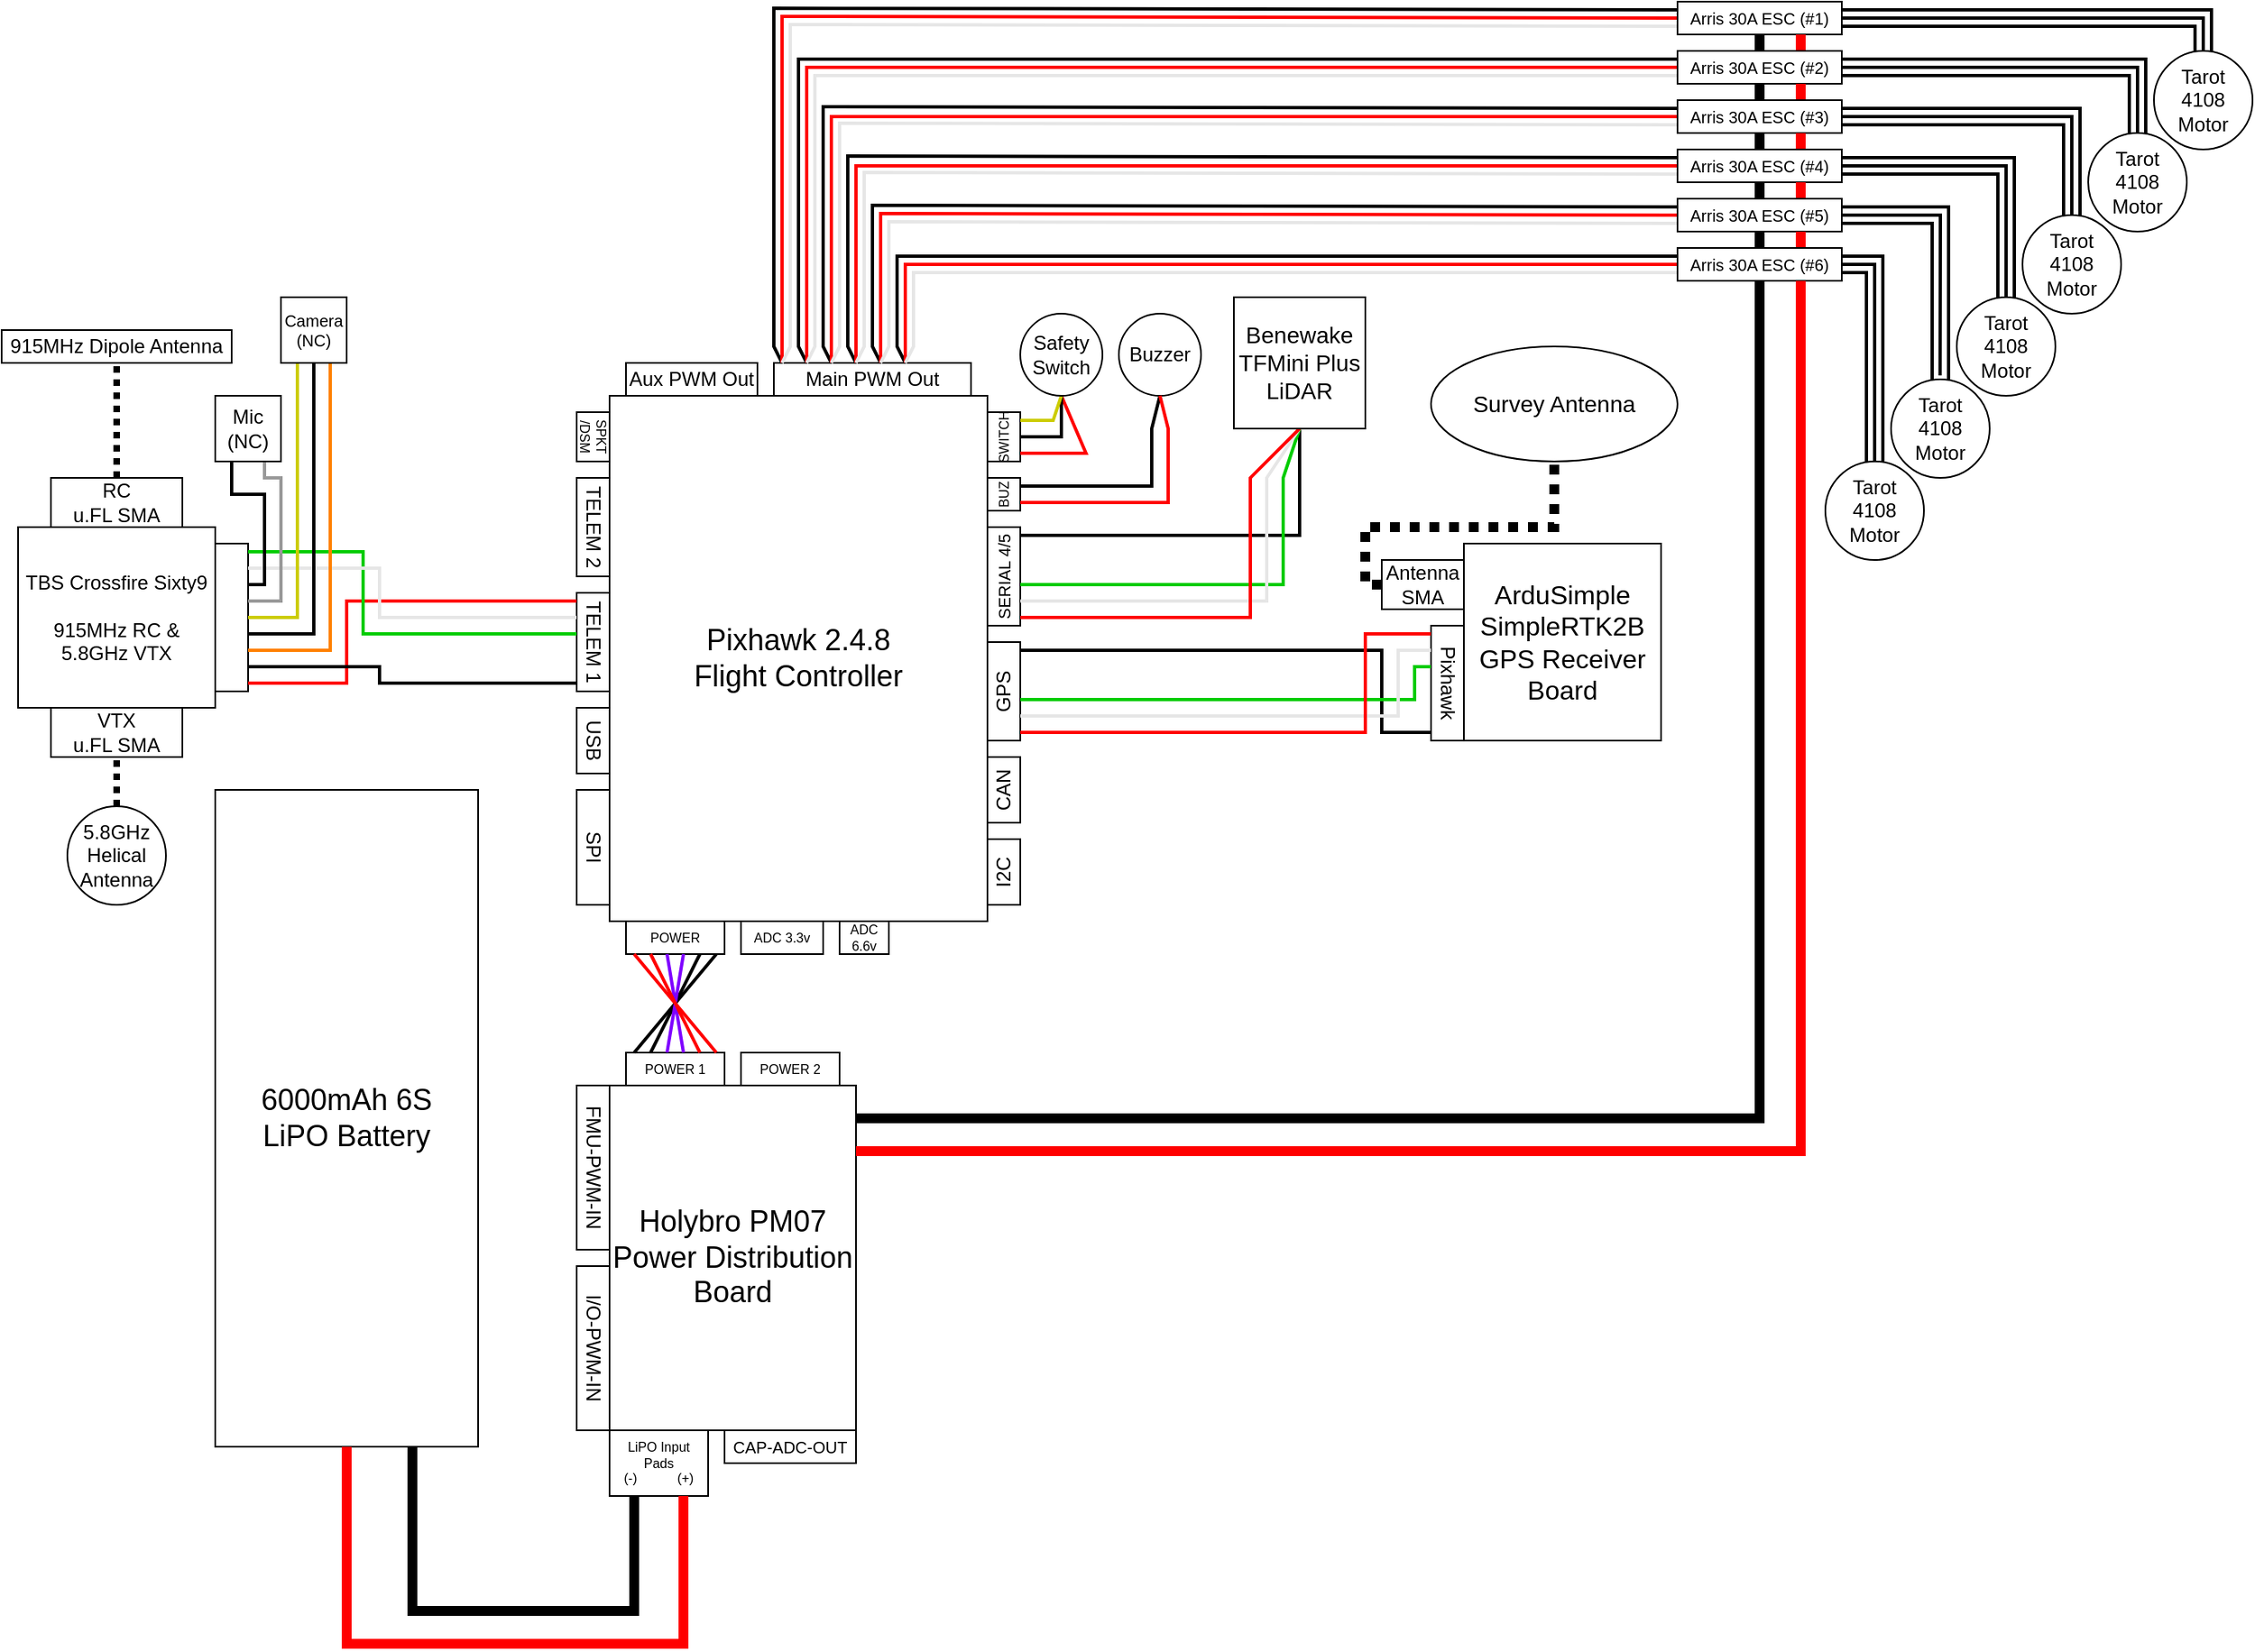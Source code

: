 <mxfile version="20.5.1" type="device"><diagram id="BNTBGZCorK8FlegjUlog" name="Page-1"><mxGraphModel dx="1422" dy="698" grid="1" gridSize="10" guides="1" tooltips="1" connect="1" arrows="1" fold="1" page="1" pageScale="1" pageWidth="850" pageHeight="1100" math="0" shadow="0"><root><mxCell id="0"/><mxCell id="1" parent="0"/><mxCell id="I65N8jUMVUvIcto2oy_x-4" value="&lt;div style=&quot;font-size: 18px;&quot;&gt;Pixhawk 2.4.8&lt;/div&gt;Flight Controller" style="rounded=0;whiteSpace=wrap;html=1;fontSize=18;" vertex="1" parent="1"><mxGeometry x="400" y="280" width="230" height="320" as="geometry"/></mxCell><mxCell id="I65N8jUMVUvIcto2oy_x-5" value="SERIAL 4/5" style="rounded=0;whiteSpace=wrap;html=1;rotation=-90;fontSize=10;" vertex="1" parent="1"><mxGeometry x="610" y="380" width="60" height="20" as="geometry"/></mxCell><mxCell id="I65N8jUMVUvIcto2oy_x-6" value="GPS" style="rounded=0;whiteSpace=wrap;html=1;rotation=-90;" vertex="1" parent="1"><mxGeometry x="610" y="450" width="60" height="20" as="geometry"/></mxCell><mxCell id="I65N8jUMVUvIcto2oy_x-7" value="CAN" style="rounded=0;whiteSpace=wrap;html=1;rotation=-90;" vertex="1" parent="1"><mxGeometry x="620" y="510" width="40" height="20" as="geometry"/></mxCell><mxCell id="I65N8jUMVUvIcto2oy_x-8" value="&lt;div&gt;TELEM 2&lt;br&gt;&lt;/div&gt;" style="rounded=0;whiteSpace=wrap;html=1;rotation=90;" vertex="1" parent="1"><mxGeometry x="360" y="350" width="60" height="20" as="geometry"/></mxCell><mxCell id="I65N8jUMVUvIcto2oy_x-9" value="&lt;div&gt;TELEM 1&lt;br&gt;&lt;/div&gt;" style="rounded=0;whiteSpace=wrap;html=1;rotation=90;" vertex="1" parent="1"><mxGeometry x="360" y="420" width="60" height="20" as="geometry"/></mxCell><mxCell id="I65N8jUMVUvIcto2oy_x-10" value="I2C" style="rounded=0;whiteSpace=wrap;html=1;rotation=-90;" vertex="1" parent="1"><mxGeometry x="620" y="560" width="40" height="20" as="geometry"/></mxCell><mxCell id="I65N8jUMVUvIcto2oy_x-11" value="&lt;div style=&quot;font-size: 8px;&quot;&gt;ADC 6.6v&lt;/div&gt;" style="rounded=0;whiteSpace=wrap;html=1;rotation=0;fontSize=8;" vertex="1" parent="1"><mxGeometry x="540" y="600" width="30" height="20" as="geometry"/></mxCell><mxCell id="I65N8jUMVUvIcto2oy_x-13" value="USB" style="rounded=0;whiteSpace=wrap;html=1;rotation=90;" vertex="1" parent="1"><mxGeometry x="370" y="480" width="40" height="20" as="geometry"/></mxCell><mxCell id="I65N8jUMVUvIcto2oy_x-14" value="&lt;div style=&quot;font-size: 8px;&quot;&gt;SPKT&lt;/div&gt;&lt;div style=&quot;font-size: 8px;&quot;&gt;/DSM&lt;/div&gt;" style="rounded=0;whiteSpace=wrap;html=1;rotation=90;fontSize=8;" vertex="1" parent="1"><mxGeometry x="375" y="295" width="30" height="20" as="geometry"/></mxCell><mxCell id="I65N8jUMVUvIcto2oy_x-15" value="BUZ" style="rounded=0;whiteSpace=wrap;html=1;rotation=-90;fontSize=8;" vertex="1" parent="1"><mxGeometry x="630" y="330" width="20" height="20" as="geometry"/></mxCell><mxCell id="I65N8jUMVUvIcto2oy_x-17" value="SWITCH" style="rounded=0;whiteSpace=wrap;html=1;rotation=-90;fontSize=8;" vertex="1" parent="1"><mxGeometry x="625" y="295" width="30" height="20" as="geometry"/></mxCell><mxCell id="I65N8jUMVUvIcto2oy_x-19" value="SPI" style="rounded=0;whiteSpace=wrap;html=1;rotation=90;" vertex="1" parent="1"><mxGeometry x="355" y="545" width="70" height="20" as="geometry"/></mxCell><mxCell id="I65N8jUMVUvIcto2oy_x-21" value="&lt;div style=&quot;font-size: 8px;&quot;&gt;ADC 3.3v&lt;/div&gt;" style="rounded=0;whiteSpace=wrap;html=1;rotation=0;fontSize=8;" vertex="1" parent="1"><mxGeometry x="480" y="600" width="50" height="20" as="geometry"/></mxCell><mxCell id="I65N8jUMVUvIcto2oy_x-22" value="POWER" style="rounded=0;whiteSpace=wrap;html=1;rotation=0;fontSize=8;" vertex="1" parent="1"><mxGeometry x="410" y="600" width="60" height="20" as="geometry"/></mxCell><mxCell id="I65N8jUMVUvIcto2oy_x-23" value="Holybro PM07&lt;br style=&quot;font-size: 18px;&quot;&gt;Power Distribution Board" style="rounded=0;whiteSpace=wrap;html=1;fontSize=18;" vertex="1" parent="1"><mxGeometry x="400" y="700" width="150" height="210" as="geometry"/></mxCell><mxCell id="I65N8jUMVUvIcto2oy_x-24" value="POWER 1" style="rounded=0;whiteSpace=wrap;html=1;rotation=0;fontSize=8;" vertex="1" parent="1"><mxGeometry x="410" y="680" width="60" height="20" as="geometry"/></mxCell><mxCell id="I65N8jUMVUvIcto2oy_x-25" value="POWER 2" style="rounded=0;whiteSpace=wrap;html=1;rotation=0;fontSize=8;" vertex="1" parent="1"><mxGeometry x="480" y="680" width="60" height="20" as="geometry"/></mxCell><mxCell id="I65N8jUMVUvIcto2oy_x-27" value="&lt;div&gt;LiPO Input&lt;br&gt;&lt;/div&gt;&lt;div&gt;Pads&lt;/div&gt;&lt;div&gt;(-)&amp;nbsp;&amp;nbsp; &amp;nbsp; &amp;nbsp; &amp;nbsp; &amp;nbsp; (+)&lt;br&gt;&lt;/div&gt;" style="rounded=0;whiteSpace=wrap;html=1;fontSize=8;" vertex="1" parent="1"><mxGeometry x="400" y="910" width="60" height="40" as="geometry"/></mxCell><mxCell id="I65N8jUMVUvIcto2oy_x-29" value="FMU-PWM-IN" style="rounded=0;whiteSpace=wrap;html=1;rotation=90;" vertex="1" parent="1"><mxGeometry x="340" y="740" width="100" height="20" as="geometry"/></mxCell><mxCell id="I65N8jUMVUvIcto2oy_x-30" value="I/O-PWM-IN" style="rounded=0;whiteSpace=wrap;html=1;rotation=90;" vertex="1" parent="1"><mxGeometry x="340" y="850" width="100" height="20" as="geometry"/></mxCell><mxCell id="I65N8jUMVUvIcto2oy_x-31" value="CAP-ADC-OUT" style="rounded=0;whiteSpace=wrap;html=1;rotation=0;fontSize=10;" vertex="1" parent="1"><mxGeometry x="470" y="910" width="80" height="20" as="geometry"/></mxCell><mxCell id="I65N8jUMVUvIcto2oy_x-49" value="" style="endArrow=none;html=1;rounded=0;fontSize=8;strokeWidth=2;" edge="1" parent="1"><mxGeometry width="50" height="50" relative="1" as="geometry"><mxPoint x="415" y="680" as="sourcePoint"/><mxPoint x="465" y="620" as="targetPoint"/></mxGeometry></mxCell><mxCell id="I65N8jUMVUvIcto2oy_x-50" value="" style="endArrow=none;html=1;rounded=0;fontSize=8;strokeWidth=2;" edge="1" parent="1"><mxGeometry width="50" height="50" relative="1" as="geometry"><mxPoint x="425" y="680" as="sourcePoint"/><mxPoint x="455" y="620" as="targetPoint"/></mxGeometry></mxCell><mxCell id="I65N8jUMVUvIcto2oy_x-51" value="" style="endArrow=none;html=1;rounded=0;fontSize=8;strokeColor=#7F00FF;strokeWidth=2;" edge="1" parent="1"><mxGeometry width="50" height="50" relative="1" as="geometry"><mxPoint x="435" y="680" as="sourcePoint"/><mxPoint x="445" y="620" as="targetPoint"/></mxGeometry></mxCell><mxCell id="I65N8jUMVUvIcto2oy_x-52" value="" style="endArrow=none;html=1;rounded=0;fontSize=8;strokeColor=#7F00FF;strokeWidth=2;" edge="1" parent="1"><mxGeometry width="50" height="50" relative="1" as="geometry"><mxPoint x="445" y="680" as="sourcePoint"/><mxPoint x="435" y="620" as="targetPoint"/><Array as="points"/></mxGeometry></mxCell><mxCell id="I65N8jUMVUvIcto2oy_x-53" value="" style="endArrow=none;html=1;rounded=0;fontSize=8;strokeColor=#FF0000;strokeWidth=2;" edge="1" parent="1"><mxGeometry width="50" height="50" relative="1" as="geometry"><mxPoint x="455" y="680" as="sourcePoint"/><mxPoint x="425" y="620" as="targetPoint"/></mxGeometry></mxCell><mxCell id="I65N8jUMVUvIcto2oy_x-54" value="" style="endArrow=none;html=1;rounded=0;fontSize=8;strokeColor=#FF0000;strokeWidth=2;" edge="1" parent="1"><mxGeometry width="50" height="50" relative="1" as="geometry"><mxPoint x="465" y="680" as="sourcePoint"/><mxPoint x="415" y="620" as="targetPoint"/></mxGeometry></mxCell><mxCell id="I65N8jUMVUvIcto2oy_x-56" value="" style="endArrow=none;html=1;rounded=0;fontSize=8;strokeColor=#FF0000;strokeWidth=2;entryX=0.5;entryY=1;entryDx=0;entryDy=0;" edge="1" parent="1" target="I65N8jUMVUvIcto2oy_x-75"><mxGeometry width="50" height="50" relative="1" as="geometry"><mxPoint x="650" y="315" as="sourcePoint"/><mxPoint x="690" y="280" as="targetPoint"/><Array as="points"><mxPoint x="690" y="315"/></Array></mxGeometry></mxCell><mxCell id="I65N8jUMVUvIcto2oy_x-57" value="" style="endArrow=none;html=1;rounded=0;fontSize=8;entryX=0.5;entryY=1;entryDx=0;entryDy=0;strokeWidth=2;exitX=0.5;exitY=1;exitDx=0;exitDy=0;" edge="1" parent="1" source="I65N8jUMVUvIcto2oy_x-17" target="I65N8jUMVUvIcto2oy_x-75"><mxGeometry width="50" height="50" relative="1" as="geometry"><mxPoint x="380" y="265" as="sourcePoint"/><mxPoint x="350" y="220" as="targetPoint"/><Array as="points"><mxPoint x="675" y="305"/></Array></mxGeometry></mxCell><mxCell id="I65N8jUMVUvIcto2oy_x-58" value="" style="endArrow=none;html=1;rounded=0;fontSize=8;strokeColor=#CCCC00;strokeWidth=2;entryX=0.5;entryY=1;entryDx=0;entryDy=0;" edge="1" parent="1" target="I65N8jUMVUvIcto2oy_x-75"><mxGeometry width="50" height="50" relative="1" as="geometry"><mxPoint x="650" y="295" as="sourcePoint"/><mxPoint x="660" y="280" as="targetPoint"/><Array as="points"><mxPoint x="670" y="295"/></Array></mxGeometry></mxCell><mxCell id="I65N8jUMVUvIcto2oy_x-60" value="&lt;div style=&quot;font-size: 16px;&quot;&gt;ArduSimple SimpleRTK2B&lt;/div&gt;&lt;div style=&quot;font-size: 16px;&quot;&gt;GPS Receiver Board&lt;br style=&quot;font-size: 16px;&quot;&gt;&lt;/div&gt;" style="rounded=0;whiteSpace=wrap;html=1;fontSize=16;" vertex="1" parent="1"><mxGeometry x="920" y="370" width="120" height="120" as="geometry"/></mxCell><mxCell id="I65N8jUMVUvIcto2oy_x-61" value="Pixhawk" style="rounded=0;whiteSpace=wrap;html=1;rotation=90;" vertex="1" parent="1"><mxGeometry x="875" y="445" width="70" height="20" as="geometry"/></mxCell><mxCell id="I65N8jUMVUvIcto2oy_x-63" value="&lt;div&gt;Antenna&lt;br&gt;SMA&lt;/div&gt;" style="rounded=0;whiteSpace=wrap;html=1;rotation=0;" vertex="1" parent="1"><mxGeometry x="870" y="380" width="50" height="30" as="geometry"/></mxCell><mxCell id="I65N8jUMVUvIcto2oy_x-65" value="" style="endArrow=none;html=1;rounded=0;fontSize=8;strokeWidth=2;" edge="1" parent="1"><mxGeometry width="50" height="50" relative="1" as="geometry"><mxPoint x="650" y="435" as="sourcePoint"/><mxPoint x="900" y="485" as="targetPoint"/><Array as="points"><mxPoint x="870" y="435"/><mxPoint x="870" y="485"/></Array></mxGeometry></mxCell><mxCell id="I65N8jUMVUvIcto2oy_x-66" value="" style="endArrow=none;html=1;rounded=0;fontSize=8;strokeColor=#00CC00;strokeWidth=2;" edge="1" parent="1"><mxGeometry width="50" height="50" relative="1" as="geometry"><mxPoint x="650" y="465" as="sourcePoint"/><mxPoint x="900" y="445" as="targetPoint"/><Array as="points"><mxPoint x="890" y="465"/><mxPoint x="890" y="445"/></Array></mxGeometry></mxCell><mxCell id="I65N8jUMVUvIcto2oy_x-68" value="" style="endArrow=none;html=1;rounded=0;fontSize=8;strokeColor=#E6E6E6;shadow=0;strokeWidth=2;" edge="1" parent="1"><mxGeometry width="50" height="50" relative="1" as="geometry"><mxPoint x="900" y="435" as="sourcePoint"/><mxPoint x="650" y="475" as="targetPoint"/><Array as="points"><mxPoint x="880" y="435"/><mxPoint x="880" y="475"/></Array></mxGeometry></mxCell><mxCell id="I65N8jUMVUvIcto2oy_x-69" value="" style="endArrow=none;html=1;rounded=0;fontSize=8;strokeColor=#FF0000;strokeWidth=2;" edge="1" parent="1"><mxGeometry width="50" height="50" relative="1" as="geometry"><mxPoint x="650" y="485" as="sourcePoint"/><mxPoint x="900" y="425" as="targetPoint"/><Array as="points"><mxPoint x="860" y="485"/><mxPoint x="860" y="425"/></Array></mxGeometry></mxCell><mxCell id="I65N8jUMVUvIcto2oy_x-70" value="6000mAh 6S&lt;br style=&quot;font-size: 18px;&quot;&gt;LiPO Battery" style="rounded=0;whiteSpace=wrap;html=1;fontSize=18;" vertex="1" parent="1"><mxGeometry x="160" y="520" width="160" height="400" as="geometry"/></mxCell><mxCell id="I65N8jUMVUvIcto2oy_x-71" value="" style="endArrow=none;html=1;rounded=0;strokeColor=#FF0000;fontSize=8;entryX=0.5;entryY=1;entryDx=0;entryDy=0;exitX=0.75;exitY=1;exitDx=0;exitDy=0;strokeWidth=6;" edge="1" parent="1" source="I65N8jUMVUvIcto2oy_x-27" target="I65N8jUMVUvIcto2oy_x-70"><mxGeometry width="50" height="50" relative="1" as="geometry"><mxPoint x="390" y="1050" as="sourcePoint"/><mxPoint x="440" y="1000" as="targetPoint"/><Array as="points"><mxPoint x="445" y="1040"/><mxPoint x="240" y="1040"/></Array></mxGeometry></mxCell><mxCell id="I65N8jUMVUvIcto2oy_x-72" value="" style="endArrow=none;html=1;rounded=0;strokeColor=#000000;fontSize=8;exitX=0.25;exitY=1;exitDx=0;exitDy=0;strokeWidth=6;entryX=0.75;entryY=1;entryDx=0;entryDy=0;" edge="1" parent="1" source="I65N8jUMVUvIcto2oy_x-27" target="I65N8jUMVUvIcto2oy_x-70"><mxGeometry width="50" height="50" relative="1" as="geometry"><mxPoint x="380" y="1090" as="sourcePoint"/><mxPoint x="480" y="1050" as="targetPoint"/><Array as="points"><mxPoint x="415" y="1020"/><mxPoint x="280" y="1020"/></Array></mxGeometry></mxCell><mxCell id="I65N8jUMVUvIcto2oy_x-73" value="Survey Antenna" style="ellipse;whiteSpace=wrap;html=1;fontSize=14;" vertex="1" parent="1"><mxGeometry x="900" y="250" width="150" height="70" as="geometry"/></mxCell><mxCell id="I65N8jUMVUvIcto2oy_x-74" value="" style="endArrow=none;html=1;rounded=0;strokeColor=#000000;strokeWidth=6;fontSize=8;entryX=0.5;entryY=1;entryDx=0;entryDy=0;exitX=0;exitY=0.5;exitDx=0;exitDy=0;dashed=1;dashPattern=1 1;" edge="1" parent="1" source="I65N8jUMVUvIcto2oy_x-63" target="I65N8jUMVUvIcto2oy_x-73"><mxGeometry width="50" height="50" relative="1" as="geometry"><mxPoint x="840" y="380" as="sourcePoint"/><mxPoint x="890" y="330" as="targetPoint"/><Array as="points"><mxPoint x="860" y="395"/><mxPoint x="860" y="360"/><mxPoint x="975" y="360"/></Array></mxGeometry></mxCell><mxCell id="I65N8jUMVUvIcto2oy_x-75" value="&lt;div&gt;Safety&lt;/div&gt;&lt;div&gt;Switch&lt;br&gt;&lt;/div&gt;" style="ellipse;whiteSpace=wrap;html=1;aspect=fixed;fontSize=12;" vertex="1" parent="1"><mxGeometry x="650" y="230" width="50" height="50" as="geometry"/></mxCell><mxCell id="I65N8jUMVUvIcto2oy_x-76" value="Buzzer" style="ellipse;whiteSpace=wrap;html=1;aspect=fixed;fontSize=12;" vertex="1" parent="1"><mxGeometry x="710" y="230" width="50" height="50" as="geometry"/></mxCell><mxCell id="I65N8jUMVUvIcto2oy_x-78" value="" style="endArrow=none;html=1;rounded=0;fontSize=8;strokeWidth=2;entryX=0.5;entryY=1;entryDx=0;entryDy=0;" edge="1" parent="1" target="I65N8jUMVUvIcto2oy_x-76"><mxGeometry width="50" height="50" relative="1" as="geometry"><mxPoint x="650" y="335" as="sourcePoint"/><mxPoint x="730" y="280" as="targetPoint"/><Array as="points"><mxPoint x="730" y="335"/><mxPoint x="730" y="300"/></Array></mxGeometry></mxCell><mxCell id="I65N8jUMVUvIcto2oy_x-79" value="&lt;font style=&quot;font-size: 12px;&quot;&gt;TBS Crossfire Sixty9&lt;br style=&quot;font-size: 12px;&quot;&gt;&lt;br style=&quot;font-size: 12px;&quot;&gt;&lt;/font&gt;&lt;div style=&quot;font-size: 12px;&quot;&gt;&lt;font style=&quot;font-size: 12px;&quot;&gt;915MHz RC &amp;amp;&lt;/font&gt;&lt;/div&gt;&lt;div style=&quot;font-size: 12px;&quot;&gt;&lt;font style=&quot;font-size: 12px;&quot;&gt;5.8GHz&lt;/font&gt; VTX&lt;/div&gt;" style="rounded=0;whiteSpace=wrap;html=1;fontSize=12;" vertex="1" parent="1"><mxGeometry x="40" y="360" width="120" height="110" as="geometry"/></mxCell><mxCell id="I65N8jUMVUvIcto2oy_x-80" value="" style="rounded=0;whiteSpace=wrap;html=1;rotation=-90;" vertex="1" parent="1"><mxGeometry x="125" y="405" width="90" height="20" as="geometry"/></mxCell><mxCell id="I65N8jUMVUvIcto2oy_x-81" value="&lt;div style=&quot;font-size: 12px;&quot;&gt;VTX&lt;/div&gt;u.FL SMA" style="rounded=0;whiteSpace=wrap;html=1;rotation=0;fontSize=12;" vertex="1" parent="1"><mxGeometry x="60" y="470" width="80" height="30" as="geometry"/></mxCell><mxCell id="I65N8jUMVUvIcto2oy_x-82" value="&lt;div style=&quot;font-size: 12px;&quot;&gt;RC&lt;/div&gt;u.FL SMA" style="rounded=0;whiteSpace=wrap;html=1;rotation=0;fontSize=12;" vertex="1" parent="1"><mxGeometry x="60" y="330" width="80" height="30" as="geometry"/></mxCell><mxCell id="I65N8jUMVUvIcto2oy_x-83" value="&lt;div&gt;5.8GHz&lt;/div&gt;&lt;div&gt;Helical&lt;/div&gt;&lt;div&gt;Antenna&lt;br&gt;&lt;/div&gt;" style="ellipse;whiteSpace=wrap;html=1;aspect=fixed;fontSize=12;" vertex="1" parent="1"><mxGeometry x="70" y="530" width="60" height="60" as="geometry"/></mxCell><mxCell id="I65N8jUMVUvIcto2oy_x-86" value="" style="endArrow=none;html=1;rounded=0;strokeColor=#000000;strokeWidth=4;fontSize=12;exitX=0.5;exitY=0;exitDx=0;exitDy=0;entryX=0.5;entryY=1;entryDx=0;entryDy=0;dashed=1;dashPattern=1 1;" edge="1" parent="1" source="I65N8jUMVUvIcto2oy_x-83" target="I65N8jUMVUvIcto2oy_x-81"><mxGeometry width="50" height="50" relative="1" as="geometry"><mxPoint x="50" y="690" as="sourcePoint"/><mxPoint x="100" y="640" as="targetPoint"/></mxGeometry></mxCell><mxCell id="I65N8jUMVUvIcto2oy_x-87" value="" style="endArrow=none;html=1;rounded=0;strokeColor=#000000;strokeWidth=4;fontSize=12;exitX=0.5;exitY=0;exitDx=0;exitDy=0;entryX=0.5;entryY=1;entryDx=0;entryDy=0;dashed=1;dashPattern=1 1;" edge="1" parent="1" source="I65N8jUMVUvIcto2oy_x-82" target="I65N8jUMVUvIcto2oy_x-195"><mxGeometry width="50" height="50" relative="1" as="geometry"><mxPoint x="170" y="330" as="sourcePoint"/><mxPoint x="100" y="290" as="targetPoint"/></mxGeometry></mxCell><mxCell id="I65N8jUMVUvIcto2oy_x-88" value="" style="endArrow=none;html=1;rounded=0;fontSize=8;strokeColor=#FF0000;strokeWidth=2;" edge="1" parent="1"><mxGeometry width="50" height="50" relative="1" as="geometry"><mxPoint x="180" y="455" as="sourcePoint"/><mxPoint x="380" y="405" as="targetPoint"/><Array as="points"><mxPoint x="240" y="455"/><mxPoint x="240" y="405"/></Array></mxGeometry></mxCell><mxCell id="I65N8jUMVUvIcto2oy_x-89" value="" style="endArrow=none;html=1;rounded=0;fontSize=8;strokeColor=#000000;strokeWidth=2;" edge="1" parent="1"><mxGeometry width="50" height="50" relative="1" as="geometry"><mxPoint x="180" y="445" as="sourcePoint"/><mxPoint x="380" y="455" as="targetPoint"/><Array as="points"><mxPoint x="260" y="445"/><mxPoint x="260" y="455"/></Array></mxGeometry></mxCell><mxCell id="I65N8jUMVUvIcto2oy_x-90" value="" style="endArrow=none;html=1;rounded=0;fontSize=8;strokeColor=#00CC00;strokeWidth=2;" edge="1" parent="1"><mxGeometry width="50" height="50" relative="1" as="geometry"><mxPoint x="180" y="375" as="sourcePoint"/><mxPoint x="380" y="425" as="targetPoint"/><Array as="points"><mxPoint x="250" y="375"/><mxPoint x="250" y="425"/></Array></mxGeometry></mxCell><mxCell id="I65N8jUMVUvIcto2oy_x-91" value="" style="endArrow=none;html=1;rounded=0;fontSize=8;strokeColor=#E6E6E6;strokeWidth=2;" edge="1" parent="1"><mxGeometry width="50" height="50" relative="1" as="geometry"><mxPoint x="180" y="385" as="sourcePoint"/><mxPoint x="380" y="415" as="targetPoint"/><Array as="points"><mxPoint x="260" y="385"/><mxPoint x="260" y="415"/></Array></mxGeometry></mxCell><mxCell id="I65N8jUMVUvIcto2oy_x-92" value="" style="endArrow=none;html=1;rounded=0;strokeColor=#CCCC00;strokeWidth=2;fontSize=12;entryX=0.25;entryY=1;entryDx=0;entryDy=0;" edge="1" parent="1" target="I65N8jUMVUvIcto2oy_x-99"><mxGeometry width="50" height="50" relative="1" as="geometry"><mxPoint x="180" y="415" as="sourcePoint"/><mxPoint x="210" y="290" as="targetPoint"/><Array as="points"><mxPoint x="210" y="415"/></Array></mxGeometry></mxCell><mxCell id="I65N8jUMVUvIcto2oy_x-93" value="" style="endArrow=none;html=1;rounded=0;strokeColor=#000000;strokeWidth=2;fontSize=12;entryX=0.5;entryY=1;entryDx=0;entryDy=0;" edge="1" parent="1" target="I65N8jUMVUvIcto2oy_x-99"><mxGeometry width="50" height="50" relative="1" as="geometry"><mxPoint x="180" y="425" as="sourcePoint"/><mxPoint x="220" y="290" as="targetPoint"/><Array as="points"><mxPoint x="220" y="425"/></Array></mxGeometry></mxCell><mxCell id="I65N8jUMVUvIcto2oy_x-94" value="" style="endArrow=none;html=1;rounded=0;strokeColor=#FF8000;strokeWidth=2;fontSize=12;entryX=0.75;entryY=1;entryDx=0;entryDy=0;" edge="1" parent="1" target="I65N8jUMVUvIcto2oy_x-99"><mxGeometry width="50" height="50" relative="1" as="geometry"><mxPoint x="180" y="435" as="sourcePoint"/><mxPoint x="230" y="290" as="targetPoint"/><Array as="points"><mxPoint x="230" y="435"/></Array></mxGeometry></mxCell><mxCell id="I65N8jUMVUvIcto2oy_x-95" value="" style="endArrow=none;html=1;rounded=0;strokeColor=#000000;strokeWidth=2;fontSize=12;" edge="1" parent="1"><mxGeometry width="50" height="50" relative="1" as="geometry"><mxPoint x="180" y="395" as="sourcePoint"/><mxPoint x="170" y="320" as="targetPoint"/><Array as="points"><mxPoint x="190" y="395"/><mxPoint x="190" y="340"/><mxPoint x="170" y="340"/></Array></mxGeometry></mxCell><mxCell id="I65N8jUMVUvIcto2oy_x-96" value="" style="endArrow=none;html=1;rounded=0;strokeColor=#999999;strokeWidth=2;fontSize=12;entryX=0.75;entryY=1;entryDx=0;entryDy=0;" edge="1" parent="1" target="I65N8jUMVUvIcto2oy_x-98"><mxGeometry width="50" height="50" relative="1" as="geometry"><mxPoint x="180" y="405" as="sourcePoint"/><mxPoint x="180" y="320" as="targetPoint"/><Array as="points"><mxPoint x="200" y="405"/><mxPoint x="200" y="330"/><mxPoint x="190" y="330"/></Array></mxGeometry></mxCell><mxCell id="I65N8jUMVUvIcto2oy_x-98" value="&lt;div&gt;Mic&lt;/div&gt;(NC)" style="rounded=0;whiteSpace=wrap;html=1;fontSize=12;" vertex="1" parent="1"><mxGeometry x="160" y="280" width="40" height="40" as="geometry"/></mxCell><mxCell id="I65N8jUMVUvIcto2oy_x-99" value="Camera&lt;br style=&quot;font-size: 10px;&quot;&gt;(NC)" style="rounded=0;whiteSpace=wrap;html=1;fontSize=10;" vertex="1" parent="1"><mxGeometry x="200" y="220" width="40" height="40" as="geometry"/></mxCell><mxCell id="I65N8jUMVUvIcto2oy_x-100" value="" style="endArrow=none;html=1;rounded=0;fontSize=8;strokeWidth=2;entryX=0.5;entryY=1;entryDx=0;entryDy=0;" edge="1" parent="1" target="I65N8jUMVUvIcto2oy_x-104"><mxGeometry width="50" height="50" relative="1" as="geometry"><mxPoint x="650" y="365" as="sourcePoint"/><mxPoint x="820" y="300" as="targetPoint"/><Array as="points"><mxPoint x="820" y="365"/></Array></mxGeometry></mxCell><mxCell id="I65N8jUMVUvIcto2oy_x-101" value="" style="endArrow=none;html=1;rounded=0;fontSize=8;strokeColor=#00CC00;strokeWidth=2;entryX=0.5;entryY=1;entryDx=0;entryDy=0;" edge="1" parent="1" target="I65N8jUMVUvIcto2oy_x-104"><mxGeometry width="50" height="50" relative="1" as="geometry"><mxPoint x="650" y="395" as="sourcePoint"/><mxPoint x="810" y="300" as="targetPoint"/><Array as="points"><mxPoint x="810" y="395"/><mxPoint x="810" y="330"/></Array></mxGeometry></mxCell><mxCell id="I65N8jUMVUvIcto2oy_x-102" value="" style="endArrow=none;html=1;rounded=0;fontSize=8;strokeColor=#E6E6E6;shadow=0;strokeWidth=2;exitX=0.5;exitY=1;exitDx=0;exitDy=0;" edge="1" parent="1" source="I65N8jUMVUvIcto2oy_x-104"><mxGeometry width="50" height="50" relative="1" as="geometry"><mxPoint x="800" y="300" as="sourcePoint"/><mxPoint x="650" y="405" as="targetPoint"/><Array as="points"><mxPoint x="800" y="330"/><mxPoint x="800" y="405"/></Array></mxGeometry></mxCell><mxCell id="I65N8jUMVUvIcto2oy_x-103" value="" style="endArrow=none;html=1;rounded=0;fontSize=8;strokeColor=#FF0000;strokeWidth=2;entryX=0.5;entryY=1;entryDx=0;entryDy=0;" edge="1" parent="1" target="I65N8jUMVUvIcto2oy_x-104"><mxGeometry width="50" height="50" relative="1" as="geometry"><mxPoint x="650" y="415" as="sourcePoint"/><mxPoint x="790" y="300" as="targetPoint"/><Array as="points"><mxPoint x="790" y="415"/><mxPoint x="790" y="330"/></Array></mxGeometry></mxCell><mxCell id="I65N8jUMVUvIcto2oy_x-104" value="Benewake&lt;br style=&quot;font-size: 14px;&quot;&gt;TFMini Plus&lt;br style=&quot;font-size: 14px;&quot;&gt;LiDAR" style="rounded=0;whiteSpace=wrap;html=1;fontSize=14;" vertex="1" parent="1"><mxGeometry x="780" y="220" width="80" height="80" as="geometry"/></mxCell><mxCell id="I65N8jUMVUvIcto2oy_x-106" value="Aux PWM Out" style="rounded=0;whiteSpace=wrap;html=1;fontSize=12;" vertex="1" parent="1"><mxGeometry x="410" y="260" width="80" height="20" as="geometry"/></mxCell><mxCell id="I65N8jUMVUvIcto2oy_x-107" value="Main PWM Out" style="rounded=0;whiteSpace=wrap;html=1;fontSize=12;" vertex="1" parent="1"><mxGeometry x="500" y="260" width="120" height="20" as="geometry"/></mxCell><mxCell id="I65N8jUMVUvIcto2oy_x-115" value="" style="endArrow=none;html=1;rounded=0;shadow=0;strokeColor=#000000;strokeWidth=2;fontSize=12;entryX=0;entryY=0.25;entryDx=0;entryDy=0;" edge="1" parent="1" target="I65N8jUMVUvIcto2oy_x-138"><mxGeometry width="50" height="50" relative="1" as="geometry"><mxPoint x="535" y="260" as="sourcePoint"/><mxPoint x="800" y="150" as="targetPoint"/><Array as="points"><mxPoint x="530" y="250"/><mxPoint x="530" y="104"/></Array></mxGeometry></mxCell><mxCell id="I65N8jUMVUvIcto2oy_x-116" value="" style="endArrow=none;html=1;rounded=0;shadow=0;strokeColor=#FF0000;strokeWidth=2;fontSize=12;entryX=0;entryY=0.5;entryDx=0;entryDy=0;" edge="1" parent="1" target="I65N8jUMVUvIcto2oy_x-138"><mxGeometry width="50" height="50" relative="1" as="geometry"><mxPoint x="535" y="260" as="sourcePoint"/><mxPoint x="800" y="155" as="targetPoint"/><Array as="points"><mxPoint x="535" y="110"/></Array></mxGeometry></mxCell><mxCell id="I65N8jUMVUvIcto2oy_x-117" value="" style="endArrow=none;html=1;rounded=0;shadow=0;strokeColor=#E6E6E6;strokeWidth=2;fontSize=12;entryX=0;entryY=0.75;entryDx=0;entryDy=0;" edge="1" parent="1" target="I65N8jUMVUvIcto2oy_x-138"><mxGeometry width="50" height="50" relative="1" as="geometry"><mxPoint x="535" y="260" as="sourcePoint"/><mxPoint x="800" y="160" as="targetPoint"/><Array as="points"><mxPoint x="540" y="250"/><mxPoint x="540" y="114"/></Array></mxGeometry></mxCell><mxCell id="I65N8jUMVUvIcto2oy_x-118" value="" style="endArrow=none;html=1;rounded=0;shadow=0;strokeColor=#000000;strokeWidth=2;fontSize=12;entryX=0;entryY=0.25;entryDx=0;entryDy=0;" edge="1" parent="1" target="I65N8jUMVUvIcto2oy_x-133"><mxGeometry width="50" height="50" relative="1" as="geometry"><mxPoint x="505" y="260" as="sourcePoint"/><mxPoint x="770" y="120" as="targetPoint"/><Array as="points"><mxPoint x="500" y="250"/><mxPoint x="500" y="44"/></Array></mxGeometry></mxCell><mxCell id="I65N8jUMVUvIcto2oy_x-119" value="" style="endArrow=none;html=1;rounded=0;shadow=0;strokeColor=#FF0000;strokeWidth=2;fontSize=12;entryX=0;entryY=0.5;entryDx=0;entryDy=0;" edge="1" parent="1" target="I65N8jUMVUvIcto2oy_x-133"><mxGeometry width="50" height="50" relative="1" as="geometry"><mxPoint x="505" y="260" as="sourcePoint"/><mxPoint x="1110" y="125" as="targetPoint"/><Array as="points"><mxPoint x="505" y="49"/></Array></mxGeometry></mxCell><mxCell id="I65N8jUMVUvIcto2oy_x-120" value="" style="endArrow=none;html=1;rounded=0;shadow=0;strokeColor=#E6E6E6;strokeWidth=2;fontSize=12;entryX=0;entryY=0.75;entryDx=0;entryDy=0;" edge="1" parent="1" target="I65N8jUMVUvIcto2oy_x-133"><mxGeometry width="50" height="50" relative="1" as="geometry"><mxPoint x="505" y="260" as="sourcePoint"/><mxPoint x="770" y="130" as="targetPoint"/><Array as="points"><mxPoint x="510" y="250"/><mxPoint x="510" y="54"/></Array></mxGeometry></mxCell><mxCell id="I65N8jUMVUvIcto2oy_x-121" value="" style="endArrow=none;html=1;rounded=0;shadow=0;strokeColor=#000000;strokeWidth=2;fontSize=12;entryX=0;entryY=0.25;entryDx=0;entryDy=0;" edge="1" parent="1" target="I65N8jUMVUvIcto2oy_x-136"><mxGeometry width="50" height="50" relative="1" as="geometry"><mxPoint x="520" y="260" as="sourcePoint"/><mxPoint x="785" y="135" as="targetPoint"/><Array as="points"><mxPoint x="515" y="250"/><mxPoint x="515" y="75"/></Array></mxGeometry></mxCell><mxCell id="I65N8jUMVUvIcto2oy_x-122" value="" style="endArrow=none;html=1;rounded=0;shadow=0;strokeColor=#FF0000;strokeWidth=2;fontSize=12;entryX=0;entryY=0.5;entryDx=0;entryDy=0;" edge="1" parent="1" target="I65N8jUMVUvIcto2oy_x-136"><mxGeometry width="50" height="50" relative="1" as="geometry"><mxPoint x="520" y="260" as="sourcePoint"/><mxPoint x="785" y="140" as="targetPoint"/><Array as="points"><mxPoint x="520" y="80"/></Array></mxGeometry></mxCell><mxCell id="I65N8jUMVUvIcto2oy_x-123" value="" style="endArrow=none;html=1;rounded=0;shadow=0;strokeColor=#E6E6E6;strokeWidth=2;fontSize=12;entryX=0;entryY=0.75;entryDx=0;entryDy=0;" edge="1" parent="1" target="I65N8jUMVUvIcto2oy_x-136"><mxGeometry width="50" height="50" relative="1" as="geometry"><mxPoint x="520" y="260" as="sourcePoint"/><mxPoint x="785" y="145" as="targetPoint"/><Array as="points"><mxPoint x="525" y="250"/><mxPoint x="525" y="85"/></Array></mxGeometry></mxCell><mxCell id="I65N8jUMVUvIcto2oy_x-124" value="" style="endArrow=none;html=1;rounded=0;shadow=0;strokeColor=#000000;strokeWidth=2;fontSize=12;entryX=0;entryY=0.25;entryDx=0;entryDy=0;" edge="1" parent="1" target="I65N8jUMVUvIcto2oy_x-141"><mxGeometry width="50" height="50" relative="1" as="geometry"><mxPoint x="580" y="260" as="sourcePoint"/><mxPoint x="845" y="195" as="targetPoint"/><Array as="points"><mxPoint x="575" y="250"/><mxPoint x="575" y="195"/></Array></mxGeometry></mxCell><mxCell id="I65N8jUMVUvIcto2oy_x-125" value="" style="endArrow=none;html=1;rounded=0;shadow=0;strokeColor=#FF0000;strokeWidth=2;fontSize=12;entryX=0;entryY=0.5;entryDx=0;entryDy=0;" edge="1" parent="1" target="I65N8jUMVUvIcto2oy_x-141"><mxGeometry width="50" height="50" relative="1" as="geometry"><mxPoint x="580" y="260" as="sourcePoint"/><mxPoint x="845" y="200" as="targetPoint"/><Array as="points"><mxPoint x="580" y="200"/></Array></mxGeometry></mxCell><mxCell id="I65N8jUMVUvIcto2oy_x-126" value="" style="endArrow=none;html=1;rounded=0;shadow=0;strokeColor=#E6E6E6;strokeWidth=2;fontSize=12;entryX=0;entryY=0.75;entryDx=0;entryDy=0;" edge="1" parent="1" target="I65N8jUMVUvIcto2oy_x-141"><mxGeometry width="50" height="50" relative="1" as="geometry"><mxPoint x="580" y="260" as="sourcePoint"/><mxPoint x="845" y="205" as="targetPoint"/><Array as="points"><mxPoint x="585" y="250"/><mxPoint x="585" y="205"/></Array></mxGeometry></mxCell><mxCell id="I65N8jUMVUvIcto2oy_x-127" value="" style="endArrow=none;html=1;rounded=0;shadow=0;strokeColor=#000000;strokeWidth=2;fontSize=12;entryX=0;entryY=0.25;entryDx=0;entryDy=0;" edge="1" parent="1" target="I65N8jUMVUvIcto2oy_x-139"><mxGeometry width="50" height="50" relative="1" as="geometry"><mxPoint x="550" y="260" as="sourcePoint"/><mxPoint x="815" y="165" as="targetPoint"/><Array as="points"><mxPoint x="545" y="250"/><mxPoint x="545" y="134"/></Array></mxGeometry></mxCell><mxCell id="I65N8jUMVUvIcto2oy_x-128" value="" style="endArrow=none;html=1;rounded=0;shadow=0;strokeColor=#FF0000;strokeWidth=2;fontSize=12;entryX=0;entryY=0.5;entryDx=0;entryDy=0;" edge="1" parent="1" target="I65N8jUMVUvIcto2oy_x-139"><mxGeometry width="50" height="50" relative="1" as="geometry"><mxPoint x="550" y="260" as="sourcePoint"/><mxPoint x="815" y="170" as="targetPoint"/><Array as="points"><mxPoint x="550" y="140"/></Array></mxGeometry></mxCell><mxCell id="I65N8jUMVUvIcto2oy_x-129" value="" style="endArrow=none;html=1;rounded=0;shadow=0;strokeColor=#E6E6E6;strokeWidth=2;fontSize=12;entryX=0;entryY=0.75;entryDx=0;entryDy=0;" edge="1" parent="1" target="I65N8jUMVUvIcto2oy_x-139"><mxGeometry width="50" height="50" relative="1" as="geometry"><mxPoint x="550" y="260" as="sourcePoint"/><mxPoint x="815" y="175" as="targetPoint"/><Array as="points"><mxPoint x="555" y="250"/><mxPoint x="555" y="144"/></Array></mxGeometry></mxCell><mxCell id="I65N8jUMVUvIcto2oy_x-130" value="" style="endArrow=none;html=1;rounded=0;shadow=0;strokeColor=#000000;strokeWidth=2;fontSize=12;entryX=0;entryY=0.25;entryDx=0;entryDy=0;" edge="1" parent="1" target="I65N8jUMVUvIcto2oy_x-140"><mxGeometry width="50" height="50" relative="1" as="geometry"><mxPoint x="565" y="260" as="sourcePoint"/><mxPoint x="830" y="180" as="targetPoint"/><Array as="points"><mxPoint x="560" y="250"/><mxPoint x="560" y="164"/></Array></mxGeometry></mxCell><mxCell id="I65N8jUMVUvIcto2oy_x-131" value="" style="endArrow=none;html=1;rounded=0;shadow=0;strokeColor=#FF0000;strokeWidth=2;fontSize=12;entryX=0;entryY=0.5;entryDx=0;entryDy=0;" edge="1" parent="1" target="I65N8jUMVUvIcto2oy_x-140"><mxGeometry width="50" height="50" relative="1" as="geometry"><mxPoint x="565" y="260" as="sourcePoint"/><mxPoint x="830" y="185" as="targetPoint"/><Array as="points"><mxPoint x="565" y="169"/></Array></mxGeometry></mxCell><mxCell id="I65N8jUMVUvIcto2oy_x-132" value="" style="endArrow=none;html=1;rounded=0;shadow=0;strokeColor=#E6E6E6;strokeWidth=2;fontSize=12;entryX=0;entryY=0.75;entryDx=0;entryDy=0;" edge="1" parent="1" target="I65N8jUMVUvIcto2oy_x-140"><mxGeometry width="50" height="50" relative="1" as="geometry"><mxPoint x="565" y="260" as="sourcePoint"/><mxPoint x="830" y="190" as="targetPoint"/><Array as="points"><mxPoint x="570" y="250"/><mxPoint x="570" y="174"/></Array></mxGeometry></mxCell><mxCell id="I65N8jUMVUvIcto2oy_x-150" style="edgeStyle=orthogonalEdgeStyle;rounded=0;orthogonalLoop=1;jettySize=auto;html=1;exitX=0.5;exitY=1;exitDx=0;exitDy=0;entryX=0.5;entryY=0;entryDx=0;entryDy=0;shadow=0;strokeColor=#000000;strokeWidth=6;fontSize=10;endArrow=none;endFill=0;" edge="1" parent="1" source="I65N8jUMVUvIcto2oy_x-133" target="I65N8jUMVUvIcto2oy_x-136"><mxGeometry relative="1" as="geometry"/></mxCell><mxCell id="I65N8jUMVUvIcto2oy_x-286" style="edgeStyle=none;rounded=0;orthogonalLoop=1;jettySize=auto;html=1;exitX=1;exitY=0.5;exitDx=0;exitDy=0;entryX=0.5;entryY=0;entryDx=0;entryDy=0;shadow=0;strokeColor=#000000;strokeWidth=2;fontSize=12;endArrow=none;endFill=0;" edge="1" parent="1" target="I65N8jUMVUvIcto2oy_x-306"><mxGeometry relative="1" as="geometry"><mxPoint x="1150" y="50" as="sourcePoint"/><mxPoint x="1340.0" y="50" as="targetPoint"/><Array as="points"><mxPoint x="1370" y="50"/></Array></mxGeometry></mxCell><mxCell id="I65N8jUMVUvIcto2oy_x-133" value="&lt;div style=&quot;font-size: 10px;&quot;&gt;Arris 30A ESC (#1)&lt;/div&gt;" style="rounded=0;whiteSpace=wrap;html=1;fontSize=10;" vertex="1" parent="1"><mxGeometry x="1050" y="40" width="100" height="20" as="geometry"/></mxCell><mxCell id="I65N8jUMVUvIcto2oy_x-151" style="edgeStyle=orthogonalEdgeStyle;rounded=0;orthogonalLoop=1;jettySize=auto;html=1;exitX=0.5;exitY=1;exitDx=0;exitDy=0;entryX=0.5;entryY=0;entryDx=0;entryDy=0;shadow=0;strokeColor=#000000;strokeWidth=6;fontSize=10;endArrow=none;endFill=0;" edge="1" parent="1" source="I65N8jUMVUvIcto2oy_x-136" target="I65N8jUMVUvIcto2oy_x-138"><mxGeometry relative="1" as="geometry"/></mxCell><mxCell id="I65N8jUMVUvIcto2oy_x-161" style="edgeStyle=orthogonalEdgeStyle;rounded=0;orthogonalLoop=1;jettySize=auto;html=1;exitX=0.75;exitY=0;exitDx=0;exitDy=0;entryX=0.75;entryY=1;entryDx=0;entryDy=0;shadow=0;strokeColor=#FF0000;strokeWidth=6;fontSize=10;endArrow=none;endFill=0;" edge="1" parent="1" source="I65N8jUMVUvIcto2oy_x-136" target="I65N8jUMVUvIcto2oy_x-133"><mxGeometry relative="1" as="geometry"/></mxCell><mxCell id="I65N8jUMVUvIcto2oy_x-136" value="&lt;div style=&quot;font-size: 10px;&quot;&gt;Arris 30A ESC (#2)&lt;/div&gt;" style="rounded=0;whiteSpace=wrap;html=1;fontSize=10;" vertex="1" parent="1"><mxGeometry x="1050" y="70" width="100" height="20" as="geometry"/></mxCell><mxCell id="I65N8jUMVUvIcto2oy_x-152" style="edgeStyle=orthogonalEdgeStyle;rounded=0;orthogonalLoop=1;jettySize=auto;html=1;exitX=0.5;exitY=1;exitDx=0;exitDy=0;entryX=0.5;entryY=0;entryDx=0;entryDy=0;shadow=0;strokeColor=#000000;strokeWidth=6;fontSize=10;endArrow=none;endFill=0;" edge="1" parent="1" source="I65N8jUMVUvIcto2oy_x-138" target="I65N8jUMVUvIcto2oy_x-139"><mxGeometry relative="1" as="geometry"/></mxCell><mxCell id="I65N8jUMVUvIcto2oy_x-160" style="edgeStyle=orthogonalEdgeStyle;rounded=0;orthogonalLoop=1;jettySize=auto;html=1;exitX=0.75;exitY=0;exitDx=0;exitDy=0;entryX=0.75;entryY=1;entryDx=0;entryDy=0;shadow=0;strokeColor=#FF0000;strokeWidth=6;fontSize=10;endArrow=none;endFill=0;" edge="1" parent="1" source="I65N8jUMVUvIcto2oy_x-138" target="I65N8jUMVUvIcto2oy_x-136"><mxGeometry relative="1" as="geometry"/></mxCell><mxCell id="I65N8jUMVUvIcto2oy_x-299" style="edgeStyle=none;rounded=0;orthogonalLoop=1;jettySize=auto;html=1;exitX=1;exitY=0.5;exitDx=0;exitDy=0;entryX=0.5;entryY=0;entryDx=0;entryDy=0;shadow=0;strokeColor=#000000;strokeWidth=2;fontSize=12;endArrow=none;endFill=0;" edge="1" parent="1" target="I65N8jUMVUvIcto2oy_x-298"><mxGeometry relative="1" as="geometry"><mxPoint x="1150" y="110.0" as="sourcePoint"/><mxPoint x="1290" y="150.0" as="targetPoint"/><Array as="points"><mxPoint x="1290" y="110"/></Array></mxGeometry></mxCell><mxCell id="I65N8jUMVUvIcto2oy_x-138" value="&lt;div style=&quot;font-size: 10px;&quot;&gt;Arris 30A ESC (#3)&lt;/div&gt;" style="rounded=0;whiteSpace=wrap;html=1;fontSize=10;" vertex="1" parent="1"><mxGeometry x="1050" y="100" width="100" height="20" as="geometry"/></mxCell><mxCell id="I65N8jUMVUvIcto2oy_x-153" style="edgeStyle=orthogonalEdgeStyle;rounded=0;orthogonalLoop=1;jettySize=auto;html=1;exitX=0.5;exitY=1;exitDx=0;exitDy=0;entryX=0.5;entryY=0;entryDx=0;entryDy=0;shadow=0;strokeColor=#000000;strokeWidth=6;fontSize=10;endArrow=none;endFill=0;" edge="1" parent="1" source="I65N8jUMVUvIcto2oy_x-139" target="I65N8jUMVUvIcto2oy_x-140"><mxGeometry relative="1" as="geometry"/></mxCell><mxCell id="I65N8jUMVUvIcto2oy_x-159" style="edgeStyle=orthogonalEdgeStyle;rounded=0;orthogonalLoop=1;jettySize=auto;html=1;exitX=0.75;exitY=0;exitDx=0;exitDy=0;entryX=0.75;entryY=1;entryDx=0;entryDy=0;shadow=0;strokeColor=#FF0000;strokeWidth=6;fontSize=10;endArrow=none;endFill=0;" edge="1" parent="1" source="I65N8jUMVUvIcto2oy_x-139" target="I65N8jUMVUvIcto2oy_x-138"><mxGeometry relative="1" as="geometry"/></mxCell><mxCell id="I65N8jUMVUvIcto2oy_x-139" value="&lt;div style=&quot;font-size: 10px;&quot;&gt;Arris 30A ESC (#4)&lt;/div&gt;" style="rounded=0;whiteSpace=wrap;html=1;fontSize=10;" vertex="1" parent="1"><mxGeometry x="1050" y="130" width="100" height="20" as="geometry"/></mxCell><mxCell id="I65N8jUMVUvIcto2oy_x-154" style="edgeStyle=orthogonalEdgeStyle;rounded=0;orthogonalLoop=1;jettySize=auto;html=1;exitX=0.5;exitY=1;exitDx=0;exitDy=0;entryX=0.5;entryY=0;entryDx=0;entryDy=0;shadow=0;strokeColor=#000000;strokeWidth=6;fontSize=10;endArrow=none;endFill=0;" edge="1" parent="1" source="I65N8jUMVUvIcto2oy_x-140" target="I65N8jUMVUvIcto2oy_x-141"><mxGeometry relative="1" as="geometry"/></mxCell><mxCell id="I65N8jUMVUvIcto2oy_x-158" style="edgeStyle=orthogonalEdgeStyle;rounded=0;orthogonalLoop=1;jettySize=auto;html=1;exitX=0.75;exitY=0;exitDx=0;exitDy=0;shadow=0;strokeColor=#FF0000;strokeWidth=6;fontSize=10;endArrow=none;endFill=0;" edge="1" parent="1" source="I65N8jUMVUvIcto2oy_x-140"><mxGeometry relative="1" as="geometry"><mxPoint x="1125.0" y="150" as="targetPoint"/></mxGeometry></mxCell><mxCell id="I65N8jUMVUvIcto2oy_x-140" value="&lt;div style=&quot;font-size: 10px;&quot;&gt;Arris 30A ESC (#5)&lt;/div&gt;" style="rounded=0;whiteSpace=wrap;html=1;fontSize=10;" vertex="1" parent="1"><mxGeometry x="1050" y="160" width="100" height="20" as="geometry"/></mxCell><mxCell id="I65N8jUMVUvIcto2oy_x-157" style="edgeStyle=orthogonalEdgeStyle;rounded=0;orthogonalLoop=1;jettySize=auto;html=1;exitX=0.75;exitY=0;exitDx=0;exitDy=0;entryX=0.75;entryY=1;entryDx=0;entryDy=0;shadow=0;strokeColor=#FF0000;strokeWidth=6;fontSize=10;endArrow=none;endFill=0;" edge="1" parent="1" source="I65N8jUMVUvIcto2oy_x-141" target="I65N8jUMVUvIcto2oy_x-140"><mxGeometry relative="1" as="geometry"/></mxCell><mxCell id="I65N8jUMVUvIcto2oy_x-141" value="&lt;div style=&quot;font-size: 10px;&quot;&gt;Arris 30A ESC (#6)&lt;/div&gt;" style="rounded=0;whiteSpace=wrap;html=1;fontSize=10;" vertex="1" parent="1"><mxGeometry x="1050" y="190" width="100" height="20" as="geometry"/></mxCell><mxCell id="I65N8jUMVUvIcto2oy_x-193" value="" style="endArrow=none;html=1;rounded=0;shadow=0;strokeColor=#000000;strokeWidth=6;fontSize=8;entryX=0.5;entryY=1;entryDx=0;entryDy=0;" edge="1" parent="1" target="I65N8jUMVUvIcto2oy_x-141"><mxGeometry width="50" height="50" relative="1" as="geometry"><mxPoint x="550" y="720" as="sourcePoint"/><mxPoint x="1140" y="320" as="targetPoint"/><Array as="points"><mxPoint x="1100" y="720"/></Array></mxGeometry></mxCell><mxCell id="I65N8jUMVUvIcto2oy_x-194" value="" style="endArrow=none;html=1;rounded=0;shadow=0;strokeColor=#FF0000;strokeWidth=6;fontSize=8;entryX=0.75;entryY=1;entryDx=0;entryDy=0;" edge="1" parent="1" target="I65N8jUMVUvIcto2oy_x-141"><mxGeometry width="50" height="50" relative="1" as="geometry"><mxPoint x="550" y="740" as="sourcePoint"/><mxPoint x="1100" y="230" as="targetPoint"/><Array as="points"><mxPoint x="1125" y="740"/></Array></mxGeometry></mxCell><mxCell id="I65N8jUMVUvIcto2oy_x-195" value="&lt;div style=&quot;font-size: 12px;&quot;&gt;915MHz Dipole Antenna&lt;br style=&quot;font-size: 12px;&quot;&gt;&lt;/div&gt;" style="rounded=0;whiteSpace=wrap;html=1;fontSize=12;" vertex="1" parent="1"><mxGeometry x="30" y="240" width="140" height="20" as="geometry"/></mxCell><mxCell id="I65N8jUMVUvIcto2oy_x-225" value="" style="endArrow=none;html=1;rounded=0;fontSize=8;strokeColor=#FF0000;strokeWidth=2;exitX=0.25;exitY=1;exitDx=0;exitDy=0;entryX=0.5;entryY=1;entryDx=0;entryDy=0;" edge="1" parent="1" source="I65N8jUMVUvIcto2oy_x-15" target="I65N8jUMVUvIcto2oy_x-76"><mxGeometry width="50" height="50" relative="1" as="geometry"><mxPoint x="710" y="345" as="sourcePoint"/><mxPoint x="740" y="280" as="targetPoint"/><Array as="points"><mxPoint x="740" y="345"/><mxPoint x="740" y="300"/></Array></mxGeometry></mxCell><mxCell id="I65N8jUMVUvIcto2oy_x-258" value="&lt;div style=&quot;font-size: 12px;&quot;&gt;&lt;font style=&quot;font-size: 12px;&quot;&gt;Tarot&lt;/font&gt;&lt;/div&gt;&lt;div style=&quot;font-size: 12px;&quot;&gt;&lt;font style=&quot;font-size: 12px;&quot;&gt;4108&lt;/font&gt;&lt;/div&gt;&lt;div style=&quot;font-size: 12px;&quot;&gt;&lt;font style=&quot;font-size: 12px;&quot;&gt;Motor&lt;br style=&quot;font-size: 12px;&quot;&gt;&lt;/font&gt;&lt;/div&gt;" style="ellipse;whiteSpace=wrap;html=1;aspect=fixed;fontSize=12;" vertex="1" parent="1"><mxGeometry x="1180" y="270" width="60" height="60" as="geometry"/></mxCell><mxCell id="I65N8jUMVUvIcto2oy_x-261" style="rounded=0;orthogonalLoop=1;jettySize=auto;html=1;exitX=1;exitY=0.5;exitDx=0;exitDy=0;entryX=0.5;entryY=0;entryDx=0;entryDy=0;shadow=0;strokeColor=#000000;strokeWidth=2;fontSize=12;endArrow=none;endFill=0;" edge="1" parent="1" target="I65N8jUMVUvIcto2oy_x-262"><mxGeometry relative="1" as="geometry"><mxPoint x="1150" y="200" as="sourcePoint"/><mxPoint x="1170" y="300" as="targetPoint"/><Array as="points"><mxPoint x="1170" y="200"/></Array></mxGeometry></mxCell><mxCell id="I65N8jUMVUvIcto2oy_x-262" value="&lt;div style=&quot;font-size: 12px;&quot;&gt;&lt;font style=&quot;font-size: 12px;&quot;&gt;Tarot&lt;/font&gt;&lt;/div&gt;&lt;div style=&quot;font-size: 12px;&quot;&gt;&lt;font style=&quot;font-size: 12px;&quot;&gt;4108&lt;/font&gt;&lt;/div&gt;&lt;div style=&quot;font-size: 12px;&quot;&gt;&lt;font style=&quot;font-size: 12px;&quot;&gt;Motor&lt;br style=&quot;font-size: 12px;&quot;&gt;&lt;/font&gt;&lt;/div&gt;" style="ellipse;whiteSpace=wrap;html=1;aspect=fixed;fontSize=12;" vertex="1" parent="1"><mxGeometry x="1140" y="320" width="60" height="60" as="geometry"/></mxCell><mxCell id="I65N8jUMVUvIcto2oy_x-275" style="rounded=0;orthogonalLoop=1;jettySize=auto;html=1;shadow=0;strokeColor=#000000;strokeWidth=2;fontSize=12;endArrow=none;endFill=0;" edge="1" parent="1"><mxGeometry relative="1" as="geometry"><mxPoint x="1150" y="195" as="sourcePoint"/><mxPoint x="1175" y="320" as="targetPoint"/><Array as="points"><mxPoint x="1175" y="195"/></Array></mxGeometry></mxCell><mxCell id="I65N8jUMVUvIcto2oy_x-276" style="rounded=0;orthogonalLoop=1;jettySize=auto;html=1;shadow=0;strokeColor=#000000;strokeWidth=2;fontSize=12;endArrow=none;endFill=0;exitX=1;exitY=0.75;exitDx=0;exitDy=0;" edge="1" parent="1"><mxGeometry relative="1" as="geometry"><mxPoint x="1150.0" y="205" as="sourcePoint"/><mxPoint x="1165" y="320" as="targetPoint"/><Array as="points"><mxPoint x="1165" y="205"/></Array></mxGeometry></mxCell><mxCell id="I65N8jUMVUvIcto2oy_x-283" value="&lt;div style=&quot;font-size: 12px;&quot;&gt;&lt;font style=&quot;font-size: 12px;&quot;&gt;Tarot&lt;/font&gt;&lt;/div&gt;&lt;div style=&quot;font-size: 12px;&quot;&gt;&lt;font style=&quot;font-size: 12px;&quot;&gt;4108&lt;/font&gt;&lt;/div&gt;&lt;div style=&quot;font-size: 12px;&quot;&gt;&lt;font style=&quot;font-size: 12px;&quot;&gt;Motor&lt;br style=&quot;font-size: 12px;&quot;&gt;&lt;/font&gt;&lt;/div&gt;" style="ellipse;whiteSpace=wrap;html=1;aspect=fixed;fontSize=12;" vertex="1" parent="1"><mxGeometry x="1220" y="220" width="60" height="60" as="geometry"/></mxCell><mxCell id="I65N8jUMVUvIcto2oy_x-291" style="edgeStyle=none;rounded=0;orthogonalLoop=1;jettySize=auto;html=1;exitX=1;exitY=0.5;exitDx=0;exitDy=0;entryX=0.497;entryY=-0.039;entryDx=0;entryDy=0;shadow=0;strokeColor=#000000;strokeWidth=2;fontSize=12;endArrow=none;endFill=0;entryPerimeter=0;" edge="1" parent="1" target="I65N8jUMVUvIcto2oy_x-258"><mxGeometry relative="1" as="geometry"><mxPoint x="1150" y="170" as="sourcePoint"/><mxPoint x="1210" y="250" as="targetPoint"/><Array as="points"><mxPoint x="1210" y="170"/></Array></mxGeometry></mxCell><mxCell id="I65N8jUMVUvIcto2oy_x-293" style="edgeStyle=none;rounded=0;orthogonalLoop=1;jettySize=auto;html=1;exitX=1;exitY=0.25;exitDx=0;exitDy=0;shadow=0;strokeColor=#000000;strokeWidth=2;fontSize=12;endArrow=none;endFill=0;" edge="1" parent="1"><mxGeometry relative="1" as="geometry"><mxPoint x="1150.0" y="165" as="sourcePoint"/><mxPoint x="1215" y="270" as="targetPoint"/><Array as="points"><mxPoint x="1215" y="165"/></Array></mxGeometry></mxCell><mxCell id="I65N8jUMVUvIcto2oy_x-294" style="edgeStyle=none;rounded=0;orthogonalLoop=1;jettySize=auto;html=1;shadow=0;strokeColor=#000000;strokeWidth=2;fontSize=12;endArrow=none;endFill=0;" edge="1" parent="1"><mxGeometry relative="1" as="geometry"><mxPoint x="1150" y="175" as="sourcePoint"/><mxPoint x="1205" y="270" as="targetPoint"/><Array as="points"><mxPoint x="1205" y="175"/></Array></mxGeometry></mxCell><mxCell id="I65N8jUMVUvIcto2oy_x-295" style="edgeStyle=none;rounded=0;orthogonalLoop=1;jettySize=auto;html=1;shadow=0;strokeColor=#000000;strokeWidth=2;fontSize=12;endArrow=none;endFill=0;exitX=1;exitY=0.75;exitDx=0;exitDy=0;" edge="1" parent="1"><mxGeometry relative="1" as="geometry"><mxPoint x="1150.0" y="145" as="sourcePoint"/><mxPoint x="1245" y="220" as="targetPoint"/><Array as="points"><mxPoint x="1245" y="145"/></Array></mxGeometry></mxCell><mxCell id="I65N8jUMVUvIcto2oy_x-296" style="edgeStyle=none;rounded=0;orthogonalLoop=1;jettySize=auto;html=1;shadow=0;strokeColor=#000000;strokeWidth=2;fontSize=12;endArrow=none;endFill=0;exitX=1;exitY=0.25;exitDx=0;exitDy=0;" edge="1" parent="1"><mxGeometry relative="1" as="geometry"><mxPoint x="1150.0" y="135" as="sourcePoint"/><mxPoint x="1255" y="220" as="targetPoint"/><Array as="points"><mxPoint x="1255" y="135"/></Array></mxGeometry></mxCell><mxCell id="I65N8jUMVUvIcto2oy_x-297" style="edgeStyle=none;rounded=0;orthogonalLoop=1;jettySize=auto;html=1;shadow=0;strokeColor=#000000;strokeWidth=2;fontSize=12;endArrow=none;endFill=0;exitX=1;exitY=0.5;exitDx=0;exitDy=0;entryX=0.5;entryY=0;entryDx=0;entryDy=0;" edge="1" parent="1" target="I65N8jUMVUvIcto2oy_x-283"><mxGeometry relative="1" as="geometry"><mxPoint x="1150.0" y="140" as="sourcePoint"/><mxPoint x="1250" y="200" as="targetPoint"/><Array as="points"><mxPoint x="1250" y="140"/></Array></mxGeometry></mxCell><mxCell id="I65N8jUMVUvIcto2oy_x-298" value="&lt;div style=&quot;font-size: 12px;&quot;&gt;&lt;font style=&quot;font-size: 12px;&quot;&gt;Tarot&lt;/font&gt;&lt;/div&gt;&lt;div style=&quot;font-size: 12px;&quot;&gt;&lt;font style=&quot;font-size: 12px;&quot;&gt;4108&lt;/font&gt;&lt;/div&gt;&lt;div style=&quot;font-size: 12px;&quot;&gt;&lt;font style=&quot;font-size: 12px;&quot;&gt;Motor&lt;br style=&quot;font-size: 12px;&quot;&gt;&lt;/font&gt;&lt;/div&gt;" style="ellipse;whiteSpace=wrap;html=1;aspect=fixed;fontSize=12;" vertex="1" parent="1"><mxGeometry x="1260" y="170" width="60" height="60" as="geometry"/></mxCell><mxCell id="I65N8jUMVUvIcto2oy_x-300" style="edgeStyle=none;rounded=0;orthogonalLoop=1;jettySize=auto;html=1;shadow=0;strokeColor=#000000;strokeWidth=2;fontSize=12;endArrow=none;endFill=0;" edge="1" parent="1"><mxGeometry relative="1" as="geometry"><mxPoint x="1150" y="105" as="sourcePoint"/><mxPoint x="1295" y="170" as="targetPoint"/><Array as="points"><mxPoint x="1295" y="105"/></Array></mxGeometry></mxCell><mxCell id="I65N8jUMVUvIcto2oy_x-301" style="edgeStyle=none;rounded=0;orthogonalLoop=1;jettySize=auto;html=1;shadow=0;strokeColor=#000000;strokeWidth=2;fontSize=12;endArrow=none;endFill=0;" edge="1" parent="1"><mxGeometry relative="1" as="geometry"><mxPoint x="1150" y="115" as="sourcePoint"/><mxPoint x="1285" y="170" as="targetPoint"/><Array as="points"><mxPoint x="1285" y="115"/></Array></mxGeometry></mxCell><mxCell id="I65N8jUMVUvIcto2oy_x-302" value="&lt;div style=&quot;font-size: 12px;&quot;&gt;&lt;font style=&quot;font-size: 12px;&quot;&gt;Tarot&lt;/font&gt;&lt;/div&gt;&lt;div style=&quot;font-size: 12px;&quot;&gt;&lt;font style=&quot;font-size: 12px;&quot;&gt;4108&lt;/font&gt;&lt;/div&gt;&lt;div style=&quot;font-size: 12px;&quot;&gt;&lt;font style=&quot;font-size: 12px;&quot;&gt;Motor&lt;br style=&quot;font-size: 12px;&quot;&gt;&lt;/font&gt;&lt;/div&gt;" style="ellipse;whiteSpace=wrap;html=1;aspect=fixed;fontSize=12;" vertex="1" parent="1"><mxGeometry x="1300" y="120" width="60" height="60" as="geometry"/></mxCell><mxCell id="I65N8jUMVUvIcto2oy_x-303" style="edgeStyle=none;rounded=0;orthogonalLoop=1;jettySize=auto;html=1;exitX=1;exitY=0.5;exitDx=0;exitDy=0;shadow=0;strokeColor=#000000;strokeWidth=2;fontSize=12;endArrow=none;endFill=0;entryX=0.5;entryY=0;entryDx=0;entryDy=0;" edge="1" parent="1" target="I65N8jUMVUvIcto2oy_x-302"><mxGeometry relative="1" as="geometry"><mxPoint x="1150" y="80" as="sourcePoint"/><mxPoint x="1330" y="100" as="targetPoint"/><Array as="points"><mxPoint x="1330" y="80"/></Array></mxGeometry></mxCell><mxCell id="I65N8jUMVUvIcto2oy_x-304" style="edgeStyle=none;rounded=0;orthogonalLoop=1;jettySize=auto;html=1;shadow=0;strokeColor=#000000;strokeWidth=2;fontSize=12;endArrow=none;endFill=0;exitX=1;exitY=0.25;exitDx=0;exitDy=0;" edge="1" parent="1"><mxGeometry relative="1" as="geometry"><mxPoint x="1150" y="75" as="sourcePoint"/><mxPoint x="1335" y="120" as="targetPoint"/><Array as="points"><mxPoint x="1335" y="75"/></Array></mxGeometry></mxCell><mxCell id="I65N8jUMVUvIcto2oy_x-305" style="edgeStyle=none;rounded=0;orthogonalLoop=1;jettySize=auto;html=1;shadow=0;strokeColor=#000000;strokeWidth=2;fontSize=12;endArrow=none;endFill=0;exitX=1;exitY=0.75;exitDx=0;exitDy=0;" edge="1" parent="1"><mxGeometry relative="1" as="geometry"><mxPoint x="1150" y="85" as="sourcePoint"/><mxPoint x="1325" y="120" as="targetPoint"/><Array as="points"><mxPoint x="1325" y="85"/></Array></mxGeometry></mxCell><mxCell id="I65N8jUMVUvIcto2oy_x-306" value="&lt;div style=&quot;font-size: 12px;&quot;&gt;&lt;font style=&quot;font-size: 12px;&quot;&gt;Tarot&lt;/font&gt;&lt;/div&gt;&lt;div style=&quot;font-size: 12px;&quot;&gt;&lt;font style=&quot;font-size: 12px;&quot;&gt;4108&lt;/font&gt;&lt;/div&gt;&lt;div style=&quot;font-size: 12px;&quot;&gt;&lt;font style=&quot;font-size: 12px;&quot;&gt;Motor&lt;br style=&quot;font-size: 12px;&quot;&gt;&lt;/font&gt;&lt;/div&gt;" style="ellipse;whiteSpace=wrap;html=1;aspect=fixed;fontSize=12;" vertex="1" parent="1"><mxGeometry x="1340" y="70" width="60" height="60" as="geometry"/></mxCell><mxCell id="I65N8jUMVUvIcto2oy_x-307" style="edgeStyle=none;rounded=0;orthogonalLoop=1;jettySize=auto;html=1;exitX=1;exitY=0.25;exitDx=0;exitDy=0;shadow=0;strokeColor=#000000;strokeWidth=2;fontSize=12;endArrow=none;endFill=0;" edge="1" parent="1" source="I65N8jUMVUvIcto2oy_x-133"><mxGeometry relative="1" as="geometry"><mxPoint x="1155" y="45" as="sourcePoint"/><mxPoint x="1375" y="70" as="targetPoint"/><Array as="points"><mxPoint x="1375" y="45"/></Array></mxGeometry></mxCell><mxCell id="I65N8jUMVUvIcto2oy_x-308" style="edgeStyle=none;rounded=0;orthogonalLoop=1;jettySize=auto;html=1;exitX=1;exitY=0.75;exitDx=0;exitDy=0;shadow=0;strokeColor=#000000;strokeWidth=2;fontSize=12;endArrow=none;endFill=0;" edge="1" parent="1" source="I65N8jUMVUvIcto2oy_x-133"><mxGeometry relative="1" as="geometry"><mxPoint x="1145" y="55" as="sourcePoint"/><mxPoint x="1365" y="70" as="targetPoint"/><Array as="points"><mxPoint x="1365" y="55"/></Array></mxGeometry></mxCell></root></mxGraphModel></diagram></mxfile>